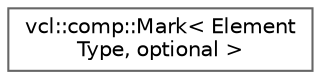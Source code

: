 digraph "Graphical Class Hierarchy"
{
 // LATEX_PDF_SIZE
  bgcolor="transparent";
  edge [fontname=Helvetica,fontsize=10,labelfontname=Helvetica,labelfontsize=10];
  node [fontname=Helvetica,fontsize=10,shape=box,height=0.2,width=0.4];
  rankdir="LR";
  Node0 [label="vcl::comp::Mark\< Element\lType, optional \>",height=0.2,width=0.4,color="grey40", fillcolor="white", style="filled",URL="$classvcl_1_1comp_1_1Mark.html",tooltip="The Mark class is an utility class useful to un-mark components in constant time."];
}
